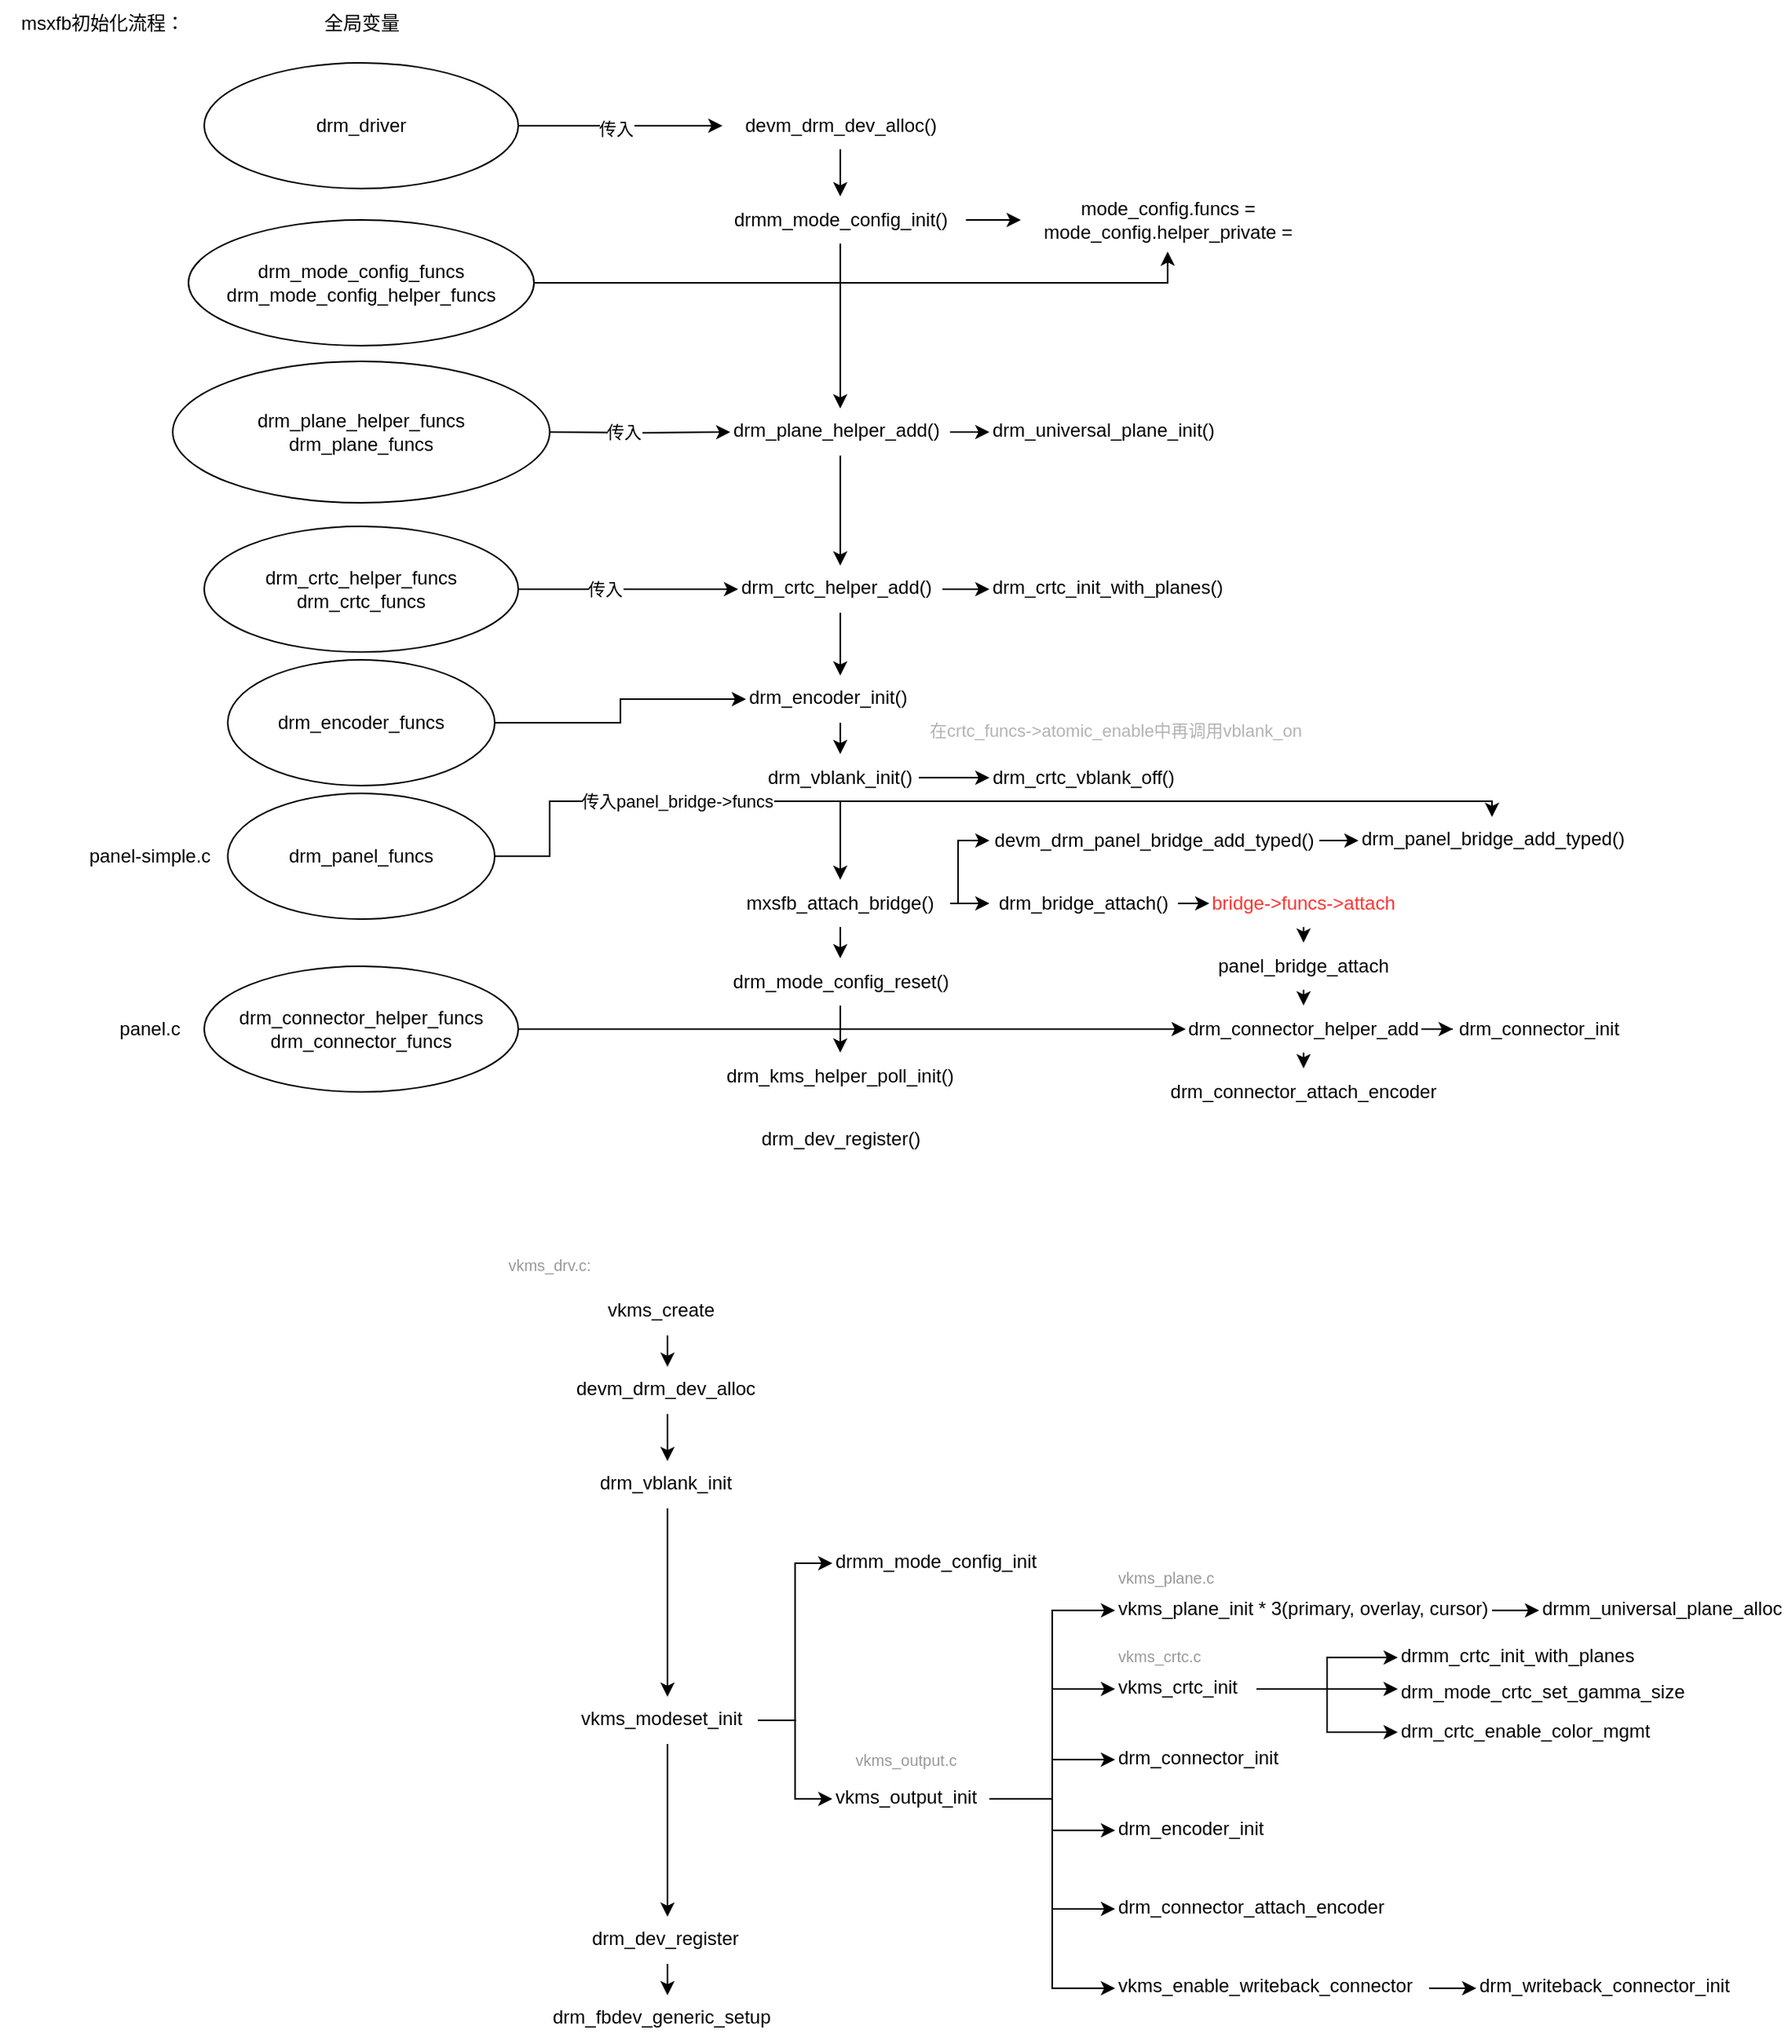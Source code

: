 <mxfile version="24.7.17">
  <diagram name="第 1 页" id="6atQDb6ML-iiFZs-KxkJ">
    <mxGraphModel dx="1891" dy="538" grid="1" gridSize="10" guides="1" tooltips="1" connect="1" arrows="1" fold="1" page="1" pageScale="1" pageWidth="827" pageHeight="1169" math="0" shadow="0">
      <root>
        <mxCell id="0" />
        <mxCell id="1" parent="0" />
        <mxCell id="ibVxWfqwhjhwBaZOz1QT-31" style="edgeStyle=orthogonalEdgeStyle;rounded=0;orthogonalLoop=1;jettySize=auto;html=1;" parent="1" source="ibVxWfqwhjhwBaZOz1QT-1" target="ibVxWfqwhjhwBaZOz1QT-4" edge="1">
          <mxGeometry relative="1" as="geometry" />
        </mxCell>
        <mxCell id="ibVxWfqwhjhwBaZOz1QT-1" value="devm_drm_dev_alloc()" style="text;html=1;align=center;verticalAlign=middle;resizable=0;points=[];autosize=1;strokeColor=none;fillColor=none;" parent="1" vertex="1">
          <mxGeometry x="320" y="65" width="150" height="30" as="geometry" />
        </mxCell>
        <mxCell id="ibVxWfqwhjhwBaZOz1QT-3" value="drm_dev_register()" style="text;html=1;align=center;verticalAlign=middle;resizable=0;points=[];autosize=1;strokeColor=none;fillColor=none;" parent="1" vertex="1">
          <mxGeometry x="335" y="710" width="120" height="30" as="geometry" />
        </mxCell>
        <mxCell id="ibVxWfqwhjhwBaZOz1QT-83" style="edgeStyle=orthogonalEdgeStyle;rounded=0;orthogonalLoop=1;jettySize=auto;html=1;entryX=0.5;entryY=0;entryDx=0;entryDy=0;" parent="1" source="ibVxWfqwhjhwBaZOz1QT-4" target="ibVxWfqwhjhwBaZOz1QT-19" edge="1">
          <mxGeometry relative="1" as="geometry" />
        </mxCell>
        <mxCell id="ibVxWfqwhjhwBaZOz1QT-86" value="" style="edgeStyle=orthogonalEdgeStyle;rounded=0;orthogonalLoop=1;jettySize=auto;html=1;" parent="1" source="ibVxWfqwhjhwBaZOz1QT-4" target="ibVxWfqwhjhwBaZOz1QT-82" edge="1">
          <mxGeometry relative="1" as="geometry" />
        </mxCell>
        <mxCell id="ibVxWfqwhjhwBaZOz1QT-4" value="drmm_mode_config_init()" style="text;html=1;align=center;verticalAlign=middle;resizable=0;points=[];autosize=1;strokeColor=none;fillColor=none;" parent="1" vertex="1">
          <mxGeometry x="315" y="125" width="160" height="30" as="geometry" />
        </mxCell>
        <mxCell id="ibVxWfqwhjhwBaZOz1QT-6" value="drm_universal_plane_init()" style="text;whiteSpace=wrap;html=1;" parent="1" vertex="1">
          <mxGeometry x="490" y="260" width="160" height="30" as="geometry" />
        </mxCell>
        <mxCell id="ibVxWfqwhjhwBaZOz1QT-73" style="edgeStyle=orthogonalEdgeStyle;rounded=0;orthogonalLoop=1;jettySize=auto;html=1;exitX=0.5;exitY=1;exitDx=0;exitDy=0;entryX=0.5;entryY=0;entryDx=0;entryDy=0;" parent="1" source="ibVxWfqwhjhwBaZOz1QT-10" target="ibVxWfqwhjhwBaZOz1QT-29" edge="1">
          <mxGeometry relative="1" as="geometry" />
        </mxCell>
        <mxCell id="ibVxWfqwhjhwBaZOz1QT-10" value="drm_crtc_helper_add()" style="text;whiteSpace=wrap;html=1;" parent="1" vertex="1">
          <mxGeometry x="330" y="360" width="130" height="30" as="geometry" />
        </mxCell>
        <mxCell id="ibVxWfqwhjhwBaZOz1QT-11" value="drm_crtc_init_with_planes()" style="text;whiteSpace=wrap;html=1;" parent="1" vertex="1">
          <mxGeometry x="490" y="360" width="160" height="30" as="geometry" />
        </mxCell>
        <mxCell id="ibVxWfqwhjhwBaZOz1QT-27" style="edgeStyle=orthogonalEdgeStyle;rounded=0;orthogonalLoop=1;jettySize=auto;html=1;entryX=0;entryY=0.5;entryDx=0;entryDy=0;" parent="1" target="ibVxWfqwhjhwBaZOz1QT-19" edge="1">
          <mxGeometry relative="1" as="geometry">
            <mxPoint x="210" y="275" as="sourcePoint" />
          </mxGeometry>
        </mxCell>
        <mxCell id="ibVxWfqwhjhwBaZOz1QT-53" value="传入" style="edgeLabel;html=1;align=center;verticalAlign=middle;resizable=0;points=[];" parent="ibVxWfqwhjhwBaZOz1QT-27" vertex="1" connectable="0">
          <mxGeometry x="-0.189" y="1" relative="1" as="geometry">
            <mxPoint as="offset" />
          </mxGeometry>
        </mxCell>
        <mxCell id="ibVxWfqwhjhwBaZOz1QT-16" value="&lt;span style=&quot;text-align: left;&quot;&gt;drm_plane_helper_funcs&lt;/span&gt;&lt;div&gt;&lt;span style=&quot;text-align: left;&quot;&gt;drm_plane_funcs&lt;/span&gt;&lt;span style=&quot;text-align: left;&quot;&gt;&lt;br&gt;&lt;/span&gt;&lt;/div&gt;" style="ellipse;whiteSpace=wrap;html=1;" parent="1" vertex="1">
          <mxGeometry x="-30" y="230" width="240" height="90" as="geometry" />
        </mxCell>
        <mxCell id="ibVxWfqwhjhwBaZOz1QT-45" style="edgeStyle=orthogonalEdgeStyle;rounded=0;orthogonalLoop=1;jettySize=auto;html=1;entryX=0;entryY=0.5;entryDx=0;entryDy=0;" parent="1" source="ibVxWfqwhjhwBaZOz1QT-18" target="ibVxWfqwhjhwBaZOz1QT-10" edge="1">
          <mxGeometry relative="1" as="geometry" />
        </mxCell>
        <mxCell id="ibVxWfqwhjhwBaZOz1QT-52" value="传入" style="edgeLabel;html=1;align=center;verticalAlign=middle;resizable=0;points=[];" parent="ibVxWfqwhjhwBaZOz1QT-45" vertex="1" connectable="0">
          <mxGeometry x="-0.218" relative="1" as="geometry">
            <mxPoint as="offset" />
          </mxGeometry>
        </mxCell>
        <mxCell id="ibVxWfqwhjhwBaZOz1QT-18" value="&lt;div&gt;drm_crtc_helper_funcs&lt;/div&gt;drm_crtc_funcs" style="ellipse;whiteSpace=wrap;html=1;" parent="1" vertex="1">
          <mxGeometry x="-10" y="335" width="200" height="80" as="geometry" />
        </mxCell>
        <mxCell id="ibVxWfqwhjhwBaZOz1QT-35" value="" style="edgeStyle=orthogonalEdgeStyle;rounded=0;orthogonalLoop=1;jettySize=auto;html=1;" parent="1" source="ibVxWfqwhjhwBaZOz1QT-19" target="ibVxWfqwhjhwBaZOz1QT-6" edge="1">
          <mxGeometry relative="1" as="geometry" />
        </mxCell>
        <mxCell id="ibVxWfqwhjhwBaZOz1QT-76" style="edgeStyle=orthogonalEdgeStyle;rounded=0;orthogonalLoop=1;jettySize=auto;html=1;exitX=0.5;exitY=1;exitDx=0;exitDy=0;entryX=0.5;entryY=0;entryDx=0;entryDy=0;" parent="1" source="ibVxWfqwhjhwBaZOz1QT-19" target="ibVxWfqwhjhwBaZOz1QT-10" edge="1">
          <mxGeometry relative="1" as="geometry" />
        </mxCell>
        <mxCell id="ibVxWfqwhjhwBaZOz1QT-19" value="drm_plane_helper_add()" style="text;whiteSpace=wrap;html=1;" parent="1" vertex="1">
          <mxGeometry x="325" y="260" width="140" height="30" as="geometry" />
        </mxCell>
        <mxCell id="ibVxWfqwhjhwBaZOz1QT-65" style="edgeStyle=orthogonalEdgeStyle;rounded=0;orthogonalLoop=1;jettySize=auto;html=1;exitX=0.5;exitY=1;exitDx=0;exitDy=0;entryX=0.5;entryY=0;entryDx=0;entryDy=0;" parent="1" source="ibVxWfqwhjhwBaZOz1QT-29" target="ibVxWfqwhjhwBaZOz1QT-64" edge="1">
          <mxGeometry relative="1" as="geometry" />
        </mxCell>
        <mxCell id="ibVxWfqwhjhwBaZOz1QT-29" value="drm_encoder_init()" style="text;whiteSpace=wrap;html=1;" parent="1" vertex="1">
          <mxGeometry x="335" y="430" width="120" height="30" as="geometry" />
        </mxCell>
        <mxCell id="ibVxWfqwhjhwBaZOz1QT-44" value="" style="endArrow=classic;html=1;rounded=0;exitX=1;exitY=0.5;exitDx=0;exitDy=0;entryX=0;entryY=0.5;entryDx=0;entryDy=0;" parent="1" source="ibVxWfqwhjhwBaZOz1QT-10" target="ibVxWfqwhjhwBaZOz1QT-11" edge="1">
          <mxGeometry width="50" height="50" relative="1" as="geometry">
            <mxPoint x="390" y="370" as="sourcePoint" />
            <mxPoint x="440" y="320" as="targetPoint" />
          </mxGeometry>
        </mxCell>
        <mxCell id="ibVxWfqwhjhwBaZOz1QT-54" value="msxfb初始化流程：" style="text;html=1;align=center;verticalAlign=middle;resizable=0;points=[];autosize=1;strokeColor=none;fillColor=none;" parent="1" vertex="1">
          <mxGeometry x="-140" width="130" height="30" as="geometry" />
        </mxCell>
        <mxCell id="ibVxWfqwhjhwBaZOz1QT-68" style="edgeStyle=orthogonalEdgeStyle;rounded=0;orthogonalLoop=1;jettySize=auto;html=1;exitX=0.5;exitY=1;exitDx=0;exitDy=0;entryX=0.5;entryY=0;entryDx=0;entryDy=0;" parent="1" source="ibVxWfqwhjhwBaZOz1QT-64" target="ibVxWfqwhjhwBaZOz1QT-67" edge="1">
          <mxGeometry relative="1" as="geometry" />
        </mxCell>
        <mxCell id="ibVxWfqwhjhwBaZOz1QT-72" style="edgeStyle=orthogonalEdgeStyle;rounded=0;orthogonalLoop=1;jettySize=auto;html=1;exitX=1;exitY=0.5;exitDx=0;exitDy=0;entryX=0;entryY=0.5;entryDx=0;entryDy=0;" parent="1" source="ibVxWfqwhjhwBaZOz1QT-64" target="ibVxWfqwhjhwBaZOz1QT-71" edge="1">
          <mxGeometry relative="1" as="geometry" />
        </mxCell>
        <mxCell id="ibVxWfqwhjhwBaZOz1QT-64" value="&lt;span style=&quot;text-align: left; text-wrap: nowrap;&quot;&gt;drm_vblank_init()&lt;/span&gt;" style="text;html=1;align=center;verticalAlign=middle;whiteSpace=wrap;rounded=0;" parent="1" vertex="1">
          <mxGeometry x="345" y="480" width="100" height="30" as="geometry" />
        </mxCell>
        <mxCell id="ibVxWfqwhjhwBaZOz1QT-70" style="edgeStyle=orthogonalEdgeStyle;rounded=0;orthogonalLoop=1;jettySize=auto;html=1;exitX=0.5;exitY=1;exitDx=0;exitDy=0;entryX=0.5;entryY=0;entryDx=0;entryDy=0;" parent="1" source="ibVxWfqwhjhwBaZOz1QT-67" target="ibVxWfqwhjhwBaZOz1QT-69" edge="1">
          <mxGeometry relative="1" as="geometry" />
        </mxCell>
        <mxCell id="4WPVi9DUx6otet32KMRF-2" style="edgeStyle=orthogonalEdgeStyle;rounded=0;orthogonalLoop=1;jettySize=auto;html=1;exitX=1;exitY=0.5;exitDx=0;exitDy=0;entryX=0;entryY=0.5;entryDx=0;entryDy=0;" parent="1" source="ibVxWfqwhjhwBaZOz1QT-67" target="4WPVi9DUx6otet32KMRF-1" edge="1">
          <mxGeometry relative="1" as="geometry" />
        </mxCell>
        <mxCell id="4WPVi9DUx6otet32KMRF-24" style="edgeStyle=orthogonalEdgeStyle;rounded=0;orthogonalLoop=1;jettySize=auto;html=1;exitX=1;exitY=0.5;exitDx=0;exitDy=0;entryX=0;entryY=0.5;entryDx=0;entryDy=0;" parent="1" source="ibVxWfqwhjhwBaZOz1QT-67" target="4WPVi9DUx6otet32KMRF-23" edge="1">
          <mxGeometry relative="1" as="geometry">
            <Array as="points">
              <mxPoint x="470" y="575" />
              <mxPoint x="470" y="535" />
            </Array>
          </mxGeometry>
        </mxCell>
        <mxCell id="ibVxWfqwhjhwBaZOz1QT-67" value="&lt;span style=&quot;text-wrap: nowrap;&quot;&gt;mxsfb_attach_bridge()&lt;/span&gt;" style="text;html=1;align=center;verticalAlign=middle;whiteSpace=wrap;rounded=0;" parent="1" vertex="1">
          <mxGeometry x="325" y="560" width="140" height="30" as="geometry" />
        </mxCell>
        <mxCell id="gNZtOSXj_Tz5B8SrZ73U-4" style="edgeStyle=orthogonalEdgeStyle;rounded=0;orthogonalLoop=1;jettySize=auto;html=1;exitX=0.5;exitY=1;exitDx=0;exitDy=0;entryX=0.5;entryY=0;entryDx=0;entryDy=0;" parent="1" source="ibVxWfqwhjhwBaZOz1QT-69" target="ibVxWfqwhjhwBaZOz1QT-77" edge="1">
          <mxGeometry relative="1" as="geometry" />
        </mxCell>
        <mxCell id="ibVxWfqwhjhwBaZOz1QT-69" value="drm_mode_config_reset()" style="text;html=1;align=center;verticalAlign=middle;whiteSpace=wrap;rounded=0;" parent="1" vertex="1">
          <mxGeometry x="342.5" y="610" width="105" height="30" as="geometry" />
        </mxCell>
        <mxCell id="ibVxWfqwhjhwBaZOz1QT-71" value="drm_crtc_vblank_off()" style="text;whiteSpace=wrap;html=1;align=center;verticalAlign=middle;" parent="1" vertex="1">
          <mxGeometry x="490" y="480" width="120" height="30" as="geometry" />
        </mxCell>
        <mxCell id="ibVxWfqwhjhwBaZOz1QT-77" value="drm_kms_helper_poll_init()" style="text;whiteSpace=wrap;html=1;align=center;verticalAlign=middle;" parent="1" vertex="1">
          <mxGeometry x="320" y="670" width="150" height="30" as="geometry" />
        </mxCell>
        <mxCell id="ibVxWfqwhjhwBaZOz1QT-79" style="edgeStyle=orthogonalEdgeStyle;rounded=0;orthogonalLoop=1;jettySize=auto;html=1;" parent="1" source="ibVxWfqwhjhwBaZOz1QT-78" target="ibVxWfqwhjhwBaZOz1QT-1" edge="1">
          <mxGeometry relative="1" as="geometry" />
        </mxCell>
        <mxCell id="ibVxWfqwhjhwBaZOz1QT-80" value="传入" style="edgeLabel;html=1;align=center;verticalAlign=middle;resizable=0;points=[];" parent="ibVxWfqwhjhwBaZOz1QT-79" vertex="1" connectable="0">
          <mxGeometry x="-0.056" y="-2" relative="1" as="geometry">
            <mxPoint as="offset" />
          </mxGeometry>
        </mxCell>
        <mxCell id="ibVxWfqwhjhwBaZOz1QT-78" value="drm_driver" style="ellipse;whiteSpace=wrap;html=1;" parent="1" vertex="1">
          <mxGeometry x="-10" y="40" width="200" height="80" as="geometry" />
        </mxCell>
        <mxCell id="ibVxWfqwhjhwBaZOz1QT-81" value="drm_mode_config_funcs&lt;div&gt;drm_mode_config_helper_funcs&lt;/div&gt;" style="ellipse;whiteSpace=wrap;html=1;" parent="1" vertex="1">
          <mxGeometry x="-20" y="140" width="220" height="80" as="geometry" />
        </mxCell>
        <mxCell id="ibVxWfqwhjhwBaZOz1QT-82" value="mode_config.funcs =&amp;nbsp;&lt;div&gt;mode_config.helper_private =&amp;nbsp;&lt;/div&gt;" style="text;html=1;align=center;verticalAlign=middle;resizable=0;points=[];autosize=1;strokeColor=none;fillColor=none;" parent="1" vertex="1">
          <mxGeometry x="510" y="120" width="190" height="40" as="geometry" />
        </mxCell>
        <mxCell id="ibVxWfqwhjhwBaZOz1QT-85" style="edgeStyle=orthogonalEdgeStyle;rounded=0;orthogonalLoop=1;jettySize=auto;html=1;exitX=1;exitY=0.5;exitDx=0;exitDy=0;entryX=0.492;entryY=1.002;entryDx=0;entryDy=0;entryPerimeter=0;" parent="1" source="ibVxWfqwhjhwBaZOz1QT-81" target="ibVxWfqwhjhwBaZOz1QT-82" edge="1">
          <mxGeometry relative="1" as="geometry" />
        </mxCell>
        <mxCell id="ibVxWfqwhjhwBaZOz1QT-87" value="全局变量" style="text;html=1;align=center;verticalAlign=middle;resizable=0;points=[];autosize=1;strokeColor=none;fillColor=none;" parent="1" vertex="1">
          <mxGeometry x="55" width="70" height="30" as="geometry" />
        </mxCell>
        <mxCell id="4WPVi9DUx6otet32KMRF-4" style="edgeStyle=orthogonalEdgeStyle;rounded=0;orthogonalLoop=1;jettySize=auto;html=1;exitX=1;exitY=0.5;exitDx=0;exitDy=0;entryX=0;entryY=0.5;entryDx=0;entryDy=0;" parent="1" source="4WPVi9DUx6otet32KMRF-1" target="4WPVi9DUx6otet32KMRF-3" edge="1">
          <mxGeometry relative="1" as="geometry" />
        </mxCell>
        <mxCell id="4WPVi9DUx6otet32KMRF-1" value="drm_bridge_attach()" style="text;whiteSpace=wrap;html=1;align=center;verticalAlign=middle;" parent="1" vertex="1">
          <mxGeometry x="490" y="560" width="120" height="30" as="geometry" />
        </mxCell>
        <mxCell id="4WPVi9DUx6otet32KMRF-9" style="edgeStyle=orthogonalEdgeStyle;rounded=0;orthogonalLoop=1;jettySize=auto;html=1;exitX=0.5;exitY=1;exitDx=0;exitDy=0;entryX=0.5;entryY=0;entryDx=0;entryDy=0;" parent="1" source="4WPVi9DUx6otet32KMRF-3" target="4WPVi9DUx6otet32KMRF-8" edge="1">
          <mxGeometry relative="1" as="geometry" />
        </mxCell>
        <mxCell id="4WPVi9DUx6otet32KMRF-3" value="&lt;font color=&quot;#ff3333&quot;&gt;bridge-&amp;gt;funcs-&amp;gt;attach&lt;/font&gt;" style="text;whiteSpace=wrap;html=1;align=center;verticalAlign=middle;" parent="1" vertex="1">
          <mxGeometry x="630" y="560" width="120" height="30" as="geometry" />
        </mxCell>
        <mxCell id="4WPVi9DUx6otet32KMRF-12" style="edgeStyle=orthogonalEdgeStyle;rounded=0;orthogonalLoop=1;jettySize=auto;html=1;exitX=1;exitY=0.5;exitDx=0;exitDy=0;" parent="1" source="4WPVi9DUx6otet32KMRF-5" target="4WPVi9DUx6otet32KMRF-6" edge="1">
          <mxGeometry relative="1" as="geometry" />
        </mxCell>
        <mxCell id="gNZtOSXj_Tz5B8SrZ73U-2" style="edgeStyle=orthogonalEdgeStyle;rounded=0;orthogonalLoop=1;jettySize=auto;html=1;exitX=0.5;exitY=1;exitDx=0;exitDy=0;entryX=0.5;entryY=0;entryDx=0;entryDy=0;" parent="1" source="4WPVi9DUx6otet32KMRF-5" target="gNZtOSXj_Tz5B8SrZ73U-1" edge="1">
          <mxGeometry relative="1" as="geometry" />
        </mxCell>
        <mxCell id="4WPVi9DUx6otet32KMRF-5" value="&lt;font&gt;drm_connector_helper_add&lt;/font&gt;" style="text;whiteSpace=wrap;html=1;align=center;verticalAlign=middle;fontColor=#000000;" parent="1" vertex="1">
          <mxGeometry x="615" y="640" width="150" height="30" as="geometry" />
        </mxCell>
        <mxCell id="4WPVi9DUx6otet32KMRF-6" value="drm_connector_init" style="text;whiteSpace=wrap;html=1;align=center;verticalAlign=middle;" parent="1" vertex="1">
          <mxGeometry x="785" y="640" width="110" height="30" as="geometry" />
        </mxCell>
        <mxCell id="gNZtOSXj_Tz5B8SrZ73U-3" style="edgeStyle=orthogonalEdgeStyle;rounded=0;orthogonalLoop=1;jettySize=auto;html=1;exitX=1;exitY=0.5;exitDx=0;exitDy=0;entryX=0;entryY=0.5;entryDx=0;entryDy=0;" parent="1" source="4WPVi9DUx6otet32KMRF-7" target="4WPVi9DUx6otet32KMRF-5" edge="1">
          <mxGeometry relative="1" as="geometry" />
        </mxCell>
        <mxCell id="4WPVi9DUx6otet32KMRF-7" value="&lt;div&gt;drm_connector_helper_funcs&lt;/div&gt;drm_connector_funcs" style="ellipse;whiteSpace=wrap;html=1;" parent="1" vertex="1">
          <mxGeometry x="-10" y="615" width="200" height="80" as="geometry" />
        </mxCell>
        <mxCell id="4WPVi9DUx6otet32KMRF-11" style="edgeStyle=orthogonalEdgeStyle;rounded=0;orthogonalLoop=1;jettySize=auto;html=1;exitX=0.5;exitY=1;exitDx=0;exitDy=0;entryX=0.5;entryY=0;entryDx=0;entryDy=0;" parent="1" source="4WPVi9DUx6otet32KMRF-8" target="4WPVi9DUx6otet32KMRF-5" edge="1">
          <mxGeometry relative="1" as="geometry" />
        </mxCell>
        <mxCell id="4WPVi9DUx6otet32KMRF-8" value="panel_bridge_attach" style="text;whiteSpace=wrap;html=1;align=center;verticalAlign=middle;fontColor=#000000;" parent="1" vertex="1">
          <mxGeometry x="615" y="600" width="150" height="30" as="geometry" />
        </mxCell>
        <mxCell id="4WPVi9DUx6otet32KMRF-16" value="panel.c" style="text;html=1;align=center;verticalAlign=middle;resizable=0;points=[];autosize=1;strokeColor=none;fillColor=none;" parent="1" vertex="1">
          <mxGeometry x="-75" y="640" width="60" height="30" as="geometry" />
        </mxCell>
        <mxCell id="4WPVi9DUx6otet32KMRF-26" style="edgeStyle=orthogonalEdgeStyle;rounded=0;orthogonalLoop=1;jettySize=auto;html=1;exitX=1;exitY=0.5;exitDx=0;exitDy=0;entryX=0;entryY=0.5;entryDx=0;entryDy=0;" parent="1" source="4WPVi9DUx6otet32KMRF-23" target="4WPVi9DUx6otet32KMRF-25" edge="1">
          <mxGeometry relative="1" as="geometry" />
        </mxCell>
        <mxCell id="4WPVi9DUx6otet32KMRF-23" value="devm_drm_panel_bridge_add_typed()" style="text;whiteSpace=wrap;html=1;align=center;verticalAlign=middle;" parent="1" vertex="1">
          <mxGeometry x="490" y="520" width="210" height="30" as="geometry" />
        </mxCell>
        <mxCell id="4WPVi9DUx6otet32KMRF-25" value="drm_panel_bridge_add_typed()" style="text;whiteSpace=wrap;html=1;" parent="1" vertex="1">
          <mxGeometry x="725" y="520" width="170" height="30" as="geometry" />
        </mxCell>
        <mxCell id="4WPVi9DUx6otet32KMRF-28" style="edgeStyle=orthogonalEdgeStyle;rounded=0;orthogonalLoop=1;jettySize=auto;html=1;exitX=1;exitY=0.5;exitDx=0;exitDy=0;entryX=0.5;entryY=0;entryDx=0;entryDy=0;" parent="1" source="4WPVi9DUx6otet32KMRF-27" target="4WPVi9DUx6otet32KMRF-25" edge="1">
          <mxGeometry relative="1" as="geometry">
            <Array as="points">
              <mxPoint x="210" y="545" />
              <mxPoint x="210" y="510" />
              <mxPoint x="810" y="510" />
            </Array>
          </mxGeometry>
        </mxCell>
        <mxCell id="4WPVi9DUx6otet32KMRF-29" value="传入panel_bridge-&amp;gt;funcs" style="edgeLabel;html=1;align=center;verticalAlign=middle;resizable=0;points=[];" parent="4WPVi9DUx6otet32KMRF-28" vertex="1" connectable="0">
          <mxGeometry x="-0.357" y="4" relative="1" as="geometry">
            <mxPoint x="-68" y="4" as="offset" />
          </mxGeometry>
        </mxCell>
        <mxCell id="4WPVi9DUx6otet32KMRF-27" value="drm_panel_funcs&lt;div&gt;&lt;/div&gt;" style="ellipse;whiteSpace=wrap;html=1;" parent="1" vertex="1">
          <mxGeometry x="5" y="505" width="170" height="80" as="geometry" />
        </mxCell>
        <mxCell id="4WPVi9DUx6otet32KMRF-30" value="panel-simple.c" style="text;html=1;align=center;verticalAlign=middle;resizable=0;points=[];autosize=1;strokeColor=none;fillColor=none;" parent="1" vertex="1">
          <mxGeometry x="-95" y="530" width="100" height="30" as="geometry" />
        </mxCell>
        <mxCell id="4WPVi9DUx6otet32KMRF-31" value="&lt;font color=&quot;#b3b3b3&quot; style=&quot;font-size: 11px;&quot;&gt;在crtc_funcs-&amp;gt;atomic_enable中再调用vblank_on&lt;/font&gt;" style="text;html=1;align=center;verticalAlign=middle;resizable=0;points=[];autosize=1;strokeColor=none;fillColor=none;" parent="1" vertex="1">
          <mxGeometry x="440" y="450" width="260" height="30" as="geometry" />
        </mxCell>
        <mxCell id="gNZtOSXj_Tz5B8SrZ73U-1" value="drm_connector_attach_encoder" style="text;whiteSpace=wrap;html=1;align=center;verticalAlign=middle;" parent="1" vertex="1">
          <mxGeometry x="600" y="680" width="180" height="30" as="geometry" />
        </mxCell>
        <mxCell id="w7sHPAAPbF3zRU9skoth-3" style="edgeStyle=orthogonalEdgeStyle;rounded=0;orthogonalLoop=1;jettySize=auto;html=1;exitX=1;exitY=0.5;exitDx=0;exitDy=0;entryX=0;entryY=0.5;entryDx=0;entryDy=0;" parent="1" source="w7sHPAAPbF3zRU9skoth-2" target="ibVxWfqwhjhwBaZOz1QT-29" edge="1">
          <mxGeometry relative="1" as="geometry" />
        </mxCell>
        <mxCell id="w7sHPAAPbF3zRU9skoth-2" value="drm_encoder_funcs&lt;div&gt;&lt;/div&gt;" style="ellipse;whiteSpace=wrap;html=1;" parent="1" vertex="1">
          <mxGeometry x="5" y="420" width="170" height="80" as="geometry" />
        </mxCell>
        <mxCell id="knjZX8rODNIXgM0DmbkH-1" value="&lt;font color=&quot;#999999&quot; style=&quot;font-size: 10px;&quot;&gt;vkms_drv.c:&lt;/font&gt;" style="text;html=1;align=center;verticalAlign=middle;whiteSpace=wrap;rounded=0;" vertex="1" parent="1">
          <mxGeometry x="180" y="790" width="60" height="30" as="geometry" />
        </mxCell>
        <mxCell id="knjZX8rODNIXgM0DmbkH-6" style="edgeStyle=orthogonalEdgeStyle;rounded=0;orthogonalLoop=1;jettySize=auto;html=1;exitX=0.5;exitY=1;exitDx=0;exitDy=0;entryX=0.5;entryY=0;entryDx=0;entryDy=0;" edge="1" parent="1" source="knjZX8rODNIXgM0DmbkH-2" target="knjZX8rODNIXgM0DmbkH-3">
          <mxGeometry relative="1" as="geometry" />
        </mxCell>
        <mxCell id="knjZX8rODNIXgM0DmbkH-2" value="vkms_create" style="text;whiteSpace=wrap;html=1;" vertex="1" parent="1">
          <mxGeometry x="245" y="820" width="80" height="30" as="geometry" />
        </mxCell>
        <mxCell id="knjZX8rODNIXgM0DmbkH-7" style="edgeStyle=orthogonalEdgeStyle;rounded=0;orthogonalLoop=1;jettySize=auto;html=1;exitX=0.5;exitY=1;exitDx=0;exitDy=0;entryX=0.5;entryY=0;entryDx=0;entryDy=0;" edge="1" parent="1" source="knjZX8rODNIXgM0DmbkH-3" target="knjZX8rODNIXgM0DmbkH-4">
          <mxGeometry relative="1" as="geometry" />
        </mxCell>
        <mxCell id="knjZX8rODNIXgM0DmbkH-3" value="devm_drm_dev_alloc" style="text;whiteSpace=wrap;html=1;" vertex="1" parent="1">
          <mxGeometry x="225" y="870" width="120" height="30" as="geometry" />
        </mxCell>
        <mxCell id="knjZX8rODNIXgM0DmbkH-9" style="edgeStyle=orthogonalEdgeStyle;rounded=0;orthogonalLoop=1;jettySize=auto;html=1;exitX=0.5;exitY=1;exitDx=0;exitDy=0;entryX=0.5;entryY=0;entryDx=0;entryDy=0;" edge="1" parent="1" source="knjZX8rODNIXgM0DmbkH-4" target="knjZX8rODNIXgM0DmbkH-5">
          <mxGeometry relative="1" as="geometry" />
        </mxCell>
        <mxCell id="knjZX8rODNIXgM0DmbkH-4" value="drm_vblank_init" style="text;whiteSpace=wrap;html=1;" vertex="1" parent="1">
          <mxGeometry x="240" y="930" width="90" height="30" as="geometry" />
        </mxCell>
        <mxCell id="knjZX8rODNIXgM0DmbkH-13" style="edgeStyle=orthogonalEdgeStyle;rounded=0;orthogonalLoop=1;jettySize=auto;html=1;exitX=0.5;exitY=1;exitDx=0;exitDy=0;entryX=0.5;entryY=0;entryDx=0;entryDy=0;" edge="1" parent="1" source="knjZX8rODNIXgM0DmbkH-5" target="knjZX8rODNIXgM0DmbkH-10">
          <mxGeometry relative="1" as="geometry" />
        </mxCell>
        <mxCell id="knjZX8rODNIXgM0DmbkH-16" style="edgeStyle=orthogonalEdgeStyle;rounded=0;orthogonalLoop=1;jettySize=auto;html=1;exitX=1;exitY=0.5;exitDx=0;exitDy=0;entryX=0;entryY=0.5;entryDx=0;entryDy=0;" edge="1" parent="1" source="knjZX8rODNIXgM0DmbkH-5" target="knjZX8rODNIXgM0DmbkH-15">
          <mxGeometry relative="1" as="geometry" />
        </mxCell>
        <mxCell id="knjZX8rODNIXgM0DmbkH-18" style="edgeStyle=orthogonalEdgeStyle;rounded=0;orthogonalLoop=1;jettySize=auto;html=1;exitX=1;exitY=0.5;exitDx=0;exitDy=0;entryX=0;entryY=0.5;entryDx=0;entryDy=0;" edge="1" parent="1" source="knjZX8rODNIXgM0DmbkH-5" target="knjZX8rODNIXgM0DmbkH-17">
          <mxGeometry relative="1" as="geometry" />
        </mxCell>
        <mxCell id="knjZX8rODNIXgM0DmbkH-5" value="vkms_modeset_init" style="text;whiteSpace=wrap;html=1;" vertex="1" parent="1">
          <mxGeometry x="227.5" y="1080" width="115" height="30" as="geometry" />
        </mxCell>
        <mxCell id="knjZX8rODNIXgM0DmbkH-14" style="edgeStyle=orthogonalEdgeStyle;rounded=0;orthogonalLoop=1;jettySize=auto;html=1;exitX=0.5;exitY=1;exitDx=0;exitDy=0;entryX=0.5;entryY=0;entryDx=0;entryDy=0;" edge="1" parent="1" source="knjZX8rODNIXgM0DmbkH-10" target="knjZX8rODNIXgM0DmbkH-12">
          <mxGeometry relative="1" as="geometry" />
        </mxCell>
        <mxCell id="knjZX8rODNIXgM0DmbkH-10" value="drm_dev_register" style="text;whiteSpace=wrap;html=1;" vertex="1" parent="1">
          <mxGeometry x="235" y="1220" width="100" height="30" as="geometry" />
        </mxCell>
        <mxCell id="knjZX8rODNIXgM0DmbkH-12" value="drm_fbdev_generic_setup" style="text;whiteSpace=wrap;html=1;" vertex="1" parent="1">
          <mxGeometry x="210" y="1270" width="150" height="30" as="geometry" />
        </mxCell>
        <mxCell id="knjZX8rODNIXgM0DmbkH-15" value="drmm_mode_config_init" style="text;whiteSpace=wrap;html=1;" vertex="1" parent="1">
          <mxGeometry x="390" y="980" width="140" height="30" as="geometry" />
        </mxCell>
        <mxCell id="knjZX8rODNIXgM0DmbkH-21" style="edgeStyle=orthogonalEdgeStyle;rounded=0;orthogonalLoop=1;jettySize=auto;html=1;exitX=1;exitY=0.5;exitDx=0;exitDy=0;entryX=0;entryY=0.5;entryDx=0;entryDy=0;" edge="1" parent="1" source="knjZX8rODNIXgM0DmbkH-17" target="knjZX8rODNIXgM0DmbkH-20">
          <mxGeometry relative="1" as="geometry" />
        </mxCell>
        <mxCell id="knjZX8rODNIXgM0DmbkH-25" style="edgeStyle=orthogonalEdgeStyle;rounded=0;orthogonalLoop=1;jettySize=auto;html=1;exitX=1;exitY=0.5;exitDx=0;exitDy=0;entryX=0;entryY=0.5;entryDx=0;entryDy=0;" edge="1" parent="1" source="knjZX8rODNIXgM0DmbkH-17" target="knjZX8rODNIXgM0DmbkH-24">
          <mxGeometry relative="1" as="geometry" />
        </mxCell>
        <mxCell id="knjZX8rODNIXgM0DmbkH-26" style="edgeStyle=orthogonalEdgeStyle;rounded=0;orthogonalLoop=1;jettySize=auto;html=1;exitX=1;exitY=0.5;exitDx=0;exitDy=0;entryX=0;entryY=0.5;entryDx=0;entryDy=0;" edge="1" parent="1" source="knjZX8rODNIXgM0DmbkH-17" target="knjZX8rODNIXgM0DmbkH-23">
          <mxGeometry relative="1" as="geometry" />
        </mxCell>
        <mxCell id="knjZX8rODNIXgM0DmbkH-28" style="edgeStyle=orthogonalEdgeStyle;rounded=0;orthogonalLoop=1;jettySize=auto;html=1;exitX=1;exitY=0.5;exitDx=0;exitDy=0;entryX=0;entryY=0.5;entryDx=0;entryDy=0;" edge="1" parent="1" source="knjZX8rODNIXgM0DmbkH-17" target="knjZX8rODNIXgM0DmbkH-27">
          <mxGeometry relative="1" as="geometry" />
        </mxCell>
        <mxCell id="knjZX8rODNIXgM0DmbkH-32" style="edgeStyle=orthogonalEdgeStyle;rounded=0;orthogonalLoop=1;jettySize=auto;html=1;exitX=1;exitY=0.5;exitDx=0;exitDy=0;entryX=0;entryY=0.5;entryDx=0;entryDy=0;" edge="1" parent="1" source="knjZX8rODNIXgM0DmbkH-17" target="knjZX8rODNIXgM0DmbkH-29">
          <mxGeometry relative="1" as="geometry" />
        </mxCell>
        <mxCell id="knjZX8rODNIXgM0DmbkH-33" style="edgeStyle=orthogonalEdgeStyle;rounded=0;orthogonalLoop=1;jettySize=auto;html=1;exitX=1;exitY=0.5;exitDx=0;exitDy=0;entryX=0;entryY=0.5;entryDx=0;entryDy=0;" edge="1" parent="1" source="knjZX8rODNIXgM0DmbkH-17" target="knjZX8rODNIXgM0DmbkH-30">
          <mxGeometry relative="1" as="geometry" />
        </mxCell>
        <mxCell id="knjZX8rODNIXgM0DmbkH-17" value="vkms_output_init" style="text;whiteSpace=wrap;html=1;" vertex="1" parent="1">
          <mxGeometry x="390" y="1130" width="100" height="30" as="geometry" />
        </mxCell>
        <mxCell id="knjZX8rODNIXgM0DmbkH-19" value="&lt;font color=&quot;#999999&quot; style=&quot;font-size: 10px;&quot;&gt;vkms_output.c&lt;/font&gt;" style="text;html=1;align=center;verticalAlign=middle;whiteSpace=wrap;rounded=0;" vertex="1" parent="1">
          <mxGeometry x="384" y="1110" width="106" height="20" as="geometry" />
        </mxCell>
        <mxCell id="knjZX8rODNIXgM0DmbkH-41" style="edgeStyle=orthogonalEdgeStyle;rounded=0;orthogonalLoop=1;jettySize=auto;html=1;exitX=1;exitY=0.5;exitDx=0;exitDy=0;entryX=0;entryY=0.5;entryDx=0;entryDy=0;" edge="1" parent="1" source="knjZX8rODNIXgM0DmbkH-20" target="knjZX8rODNIXgM0DmbkH-40">
          <mxGeometry relative="1" as="geometry" />
        </mxCell>
        <mxCell id="knjZX8rODNIXgM0DmbkH-20" value="vkms_plane_init * 3(primary, overlay, cursor)" style="text;whiteSpace=wrap;html=1;" vertex="1" parent="1">
          <mxGeometry x="570" y="1010" width="240" height="30" as="geometry" />
        </mxCell>
        <mxCell id="knjZX8rODNIXgM0DmbkH-22" value="&lt;font color=&quot;#999999&quot; style=&quot;font-size: 10px;&quot;&gt;vkms_plane.c&lt;/font&gt;" style="text;whiteSpace=wrap;html=1;" vertex="1" parent="1">
          <mxGeometry x="570" y="990" width="80" height="20" as="geometry" />
        </mxCell>
        <mxCell id="knjZX8rODNIXgM0DmbkH-37" style="edgeStyle=orthogonalEdgeStyle;rounded=0;orthogonalLoop=1;jettySize=auto;html=1;exitX=1;exitY=0.5;exitDx=0;exitDy=0;entryX=0;entryY=0.5;entryDx=0;entryDy=0;" edge="1" parent="1" source="knjZX8rODNIXgM0DmbkH-23" target="knjZX8rODNIXgM0DmbkH-34">
          <mxGeometry relative="1" as="geometry" />
        </mxCell>
        <mxCell id="knjZX8rODNIXgM0DmbkH-38" style="edgeStyle=orthogonalEdgeStyle;rounded=0;orthogonalLoop=1;jettySize=auto;html=1;exitX=1;exitY=0.5;exitDx=0;exitDy=0;entryX=0;entryY=0.5;entryDx=0;entryDy=0;" edge="1" parent="1" source="knjZX8rODNIXgM0DmbkH-23" target="knjZX8rODNIXgM0DmbkH-35">
          <mxGeometry relative="1" as="geometry" />
        </mxCell>
        <mxCell id="knjZX8rODNIXgM0DmbkH-39" style="edgeStyle=orthogonalEdgeStyle;rounded=0;orthogonalLoop=1;jettySize=auto;html=1;exitX=1;exitY=0.5;exitDx=0;exitDy=0;entryX=0;entryY=0.5;entryDx=0;entryDy=0;" edge="1" parent="1" source="knjZX8rODNIXgM0DmbkH-23" target="knjZX8rODNIXgM0DmbkH-36">
          <mxGeometry relative="1" as="geometry" />
        </mxCell>
        <mxCell id="knjZX8rODNIXgM0DmbkH-23" value="vkms_crtc_init" style="text;whiteSpace=wrap;html=1;" vertex="1" parent="1">
          <mxGeometry x="570" y="1060" width="90" height="30" as="geometry" />
        </mxCell>
        <mxCell id="knjZX8rODNIXgM0DmbkH-24" value="drm_connector_init" style="text;whiteSpace=wrap;html=1;" vertex="1" parent="1">
          <mxGeometry x="570" y="1105" width="110" height="30" as="geometry" />
        </mxCell>
        <mxCell id="knjZX8rODNIXgM0DmbkH-27" value="drm_encoder_init" style="text;whiteSpace=wrap;html=1;" vertex="1" parent="1">
          <mxGeometry x="570" y="1150" width="105" height="30" as="geometry" />
        </mxCell>
        <mxCell id="knjZX8rODNIXgM0DmbkH-29" value="drm_connector_attach_encoder" style="text;whiteSpace=wrap;html=1;" vertex="1" parent="1">
          <mxGeometry x="570" y="1200" width="175" height="30" as="geometry" />
        </mxCell>
        <mxCell id="knjZX8rODNIXgM0DmbkH-43" style="edgeStyle=orthogonalEdgeStyle;rounded=0;orthogonalLoop=1;jettySize=auto;html=1;exitX=1;exitY=0.5;exitDx=0;exitDy=0;entryX=0;entryY=0.5;entryDx=0;entryDy=0;" edge="1" parent="1" source="knjZX8rODNIXgM0DmbkH-30" target="knjZX8rODNIXgM0DmbkH-42">
          <mxGeometry relative="1" as="geometry" />
        </mxCell>
        <mxCell id="knjZX8rODNIXgM0DmbkH-30" value="vkms_enable_writeback_connector" style="text;whiteSpace=wrap;html=1;" vertex="1" parent="1">
          <mxGeometry x="570" y="1250" width="200" height="31" as="geometry" />
        </mxCell>
        <mxCell id="knjZX8rODNIXgM0DmbkH-31" value="&lt;font color=&quot;#999999&quot; style=&quot;font-size: 10px;&quot;&gt;vkms_crtc.c&lt;/font&gt;" style="text;whiteSpace=wrap;html=1;" vertex="1" parent="1">
          <mxGeometry x="570" y="1040" width="80" height="20" as="geometry" />
        </mxCell>
        <mxCell id="knjZX8rODNIXgM0DmbkH-34" value="drmm_crtc_init_with_planes" style="text;whiteSpace=wrap;html=1;" vertex="1" parent="1">
          <mxGeometry x="750" y="1040" width="160" height="30" as="geometry" />
        </mxCell>
        <mxCell id="knjZX8rODNIXgM0DmbkH-35" value="drm_mode_crtc_set_gamma_size" style="text;whiteSpace=wrap;html=1;" vertex="1" parent="1">
          <mxGeometry x="750" y="1062.5" width="190" height="25" as="geometry" />
        </mxCell>
        <mxCell id="knjZX8rODNIXgM0DmbkH-36" value="drm_crtc_enable_color_mgmt" style="text;whiteSpace=wrap;html=1;" vertex="1" parent="1">
          <mxGeometry x="750" y="1087.5" width="170" height="30" as="geometry" />
        </mxCell>
        <mxCell id="knjZX8rODNIXgM0DmbkH-40" value="drmm_universal_plane_alloc" style="text;whiteSpace=wrap;html=1;" vertex="1" parent="1">
          <mxGeometry x="840" y="1010" width="160" height="30" as="geometry" />
        </mxCell>
        <mxCell id="knjZX8rODNIXgM0DmbkH-42" value="drm_writeback_connector_init" style="text;whiteSpace=wrap;html=1;" vertex="1" parent="1">
          <mxGeometry x="800" y="1250" width="170" height="30" as="geometry" />
        </mxCell>
      </root>
    </mxGraphModel>
  </diagram>
</mxfile>
